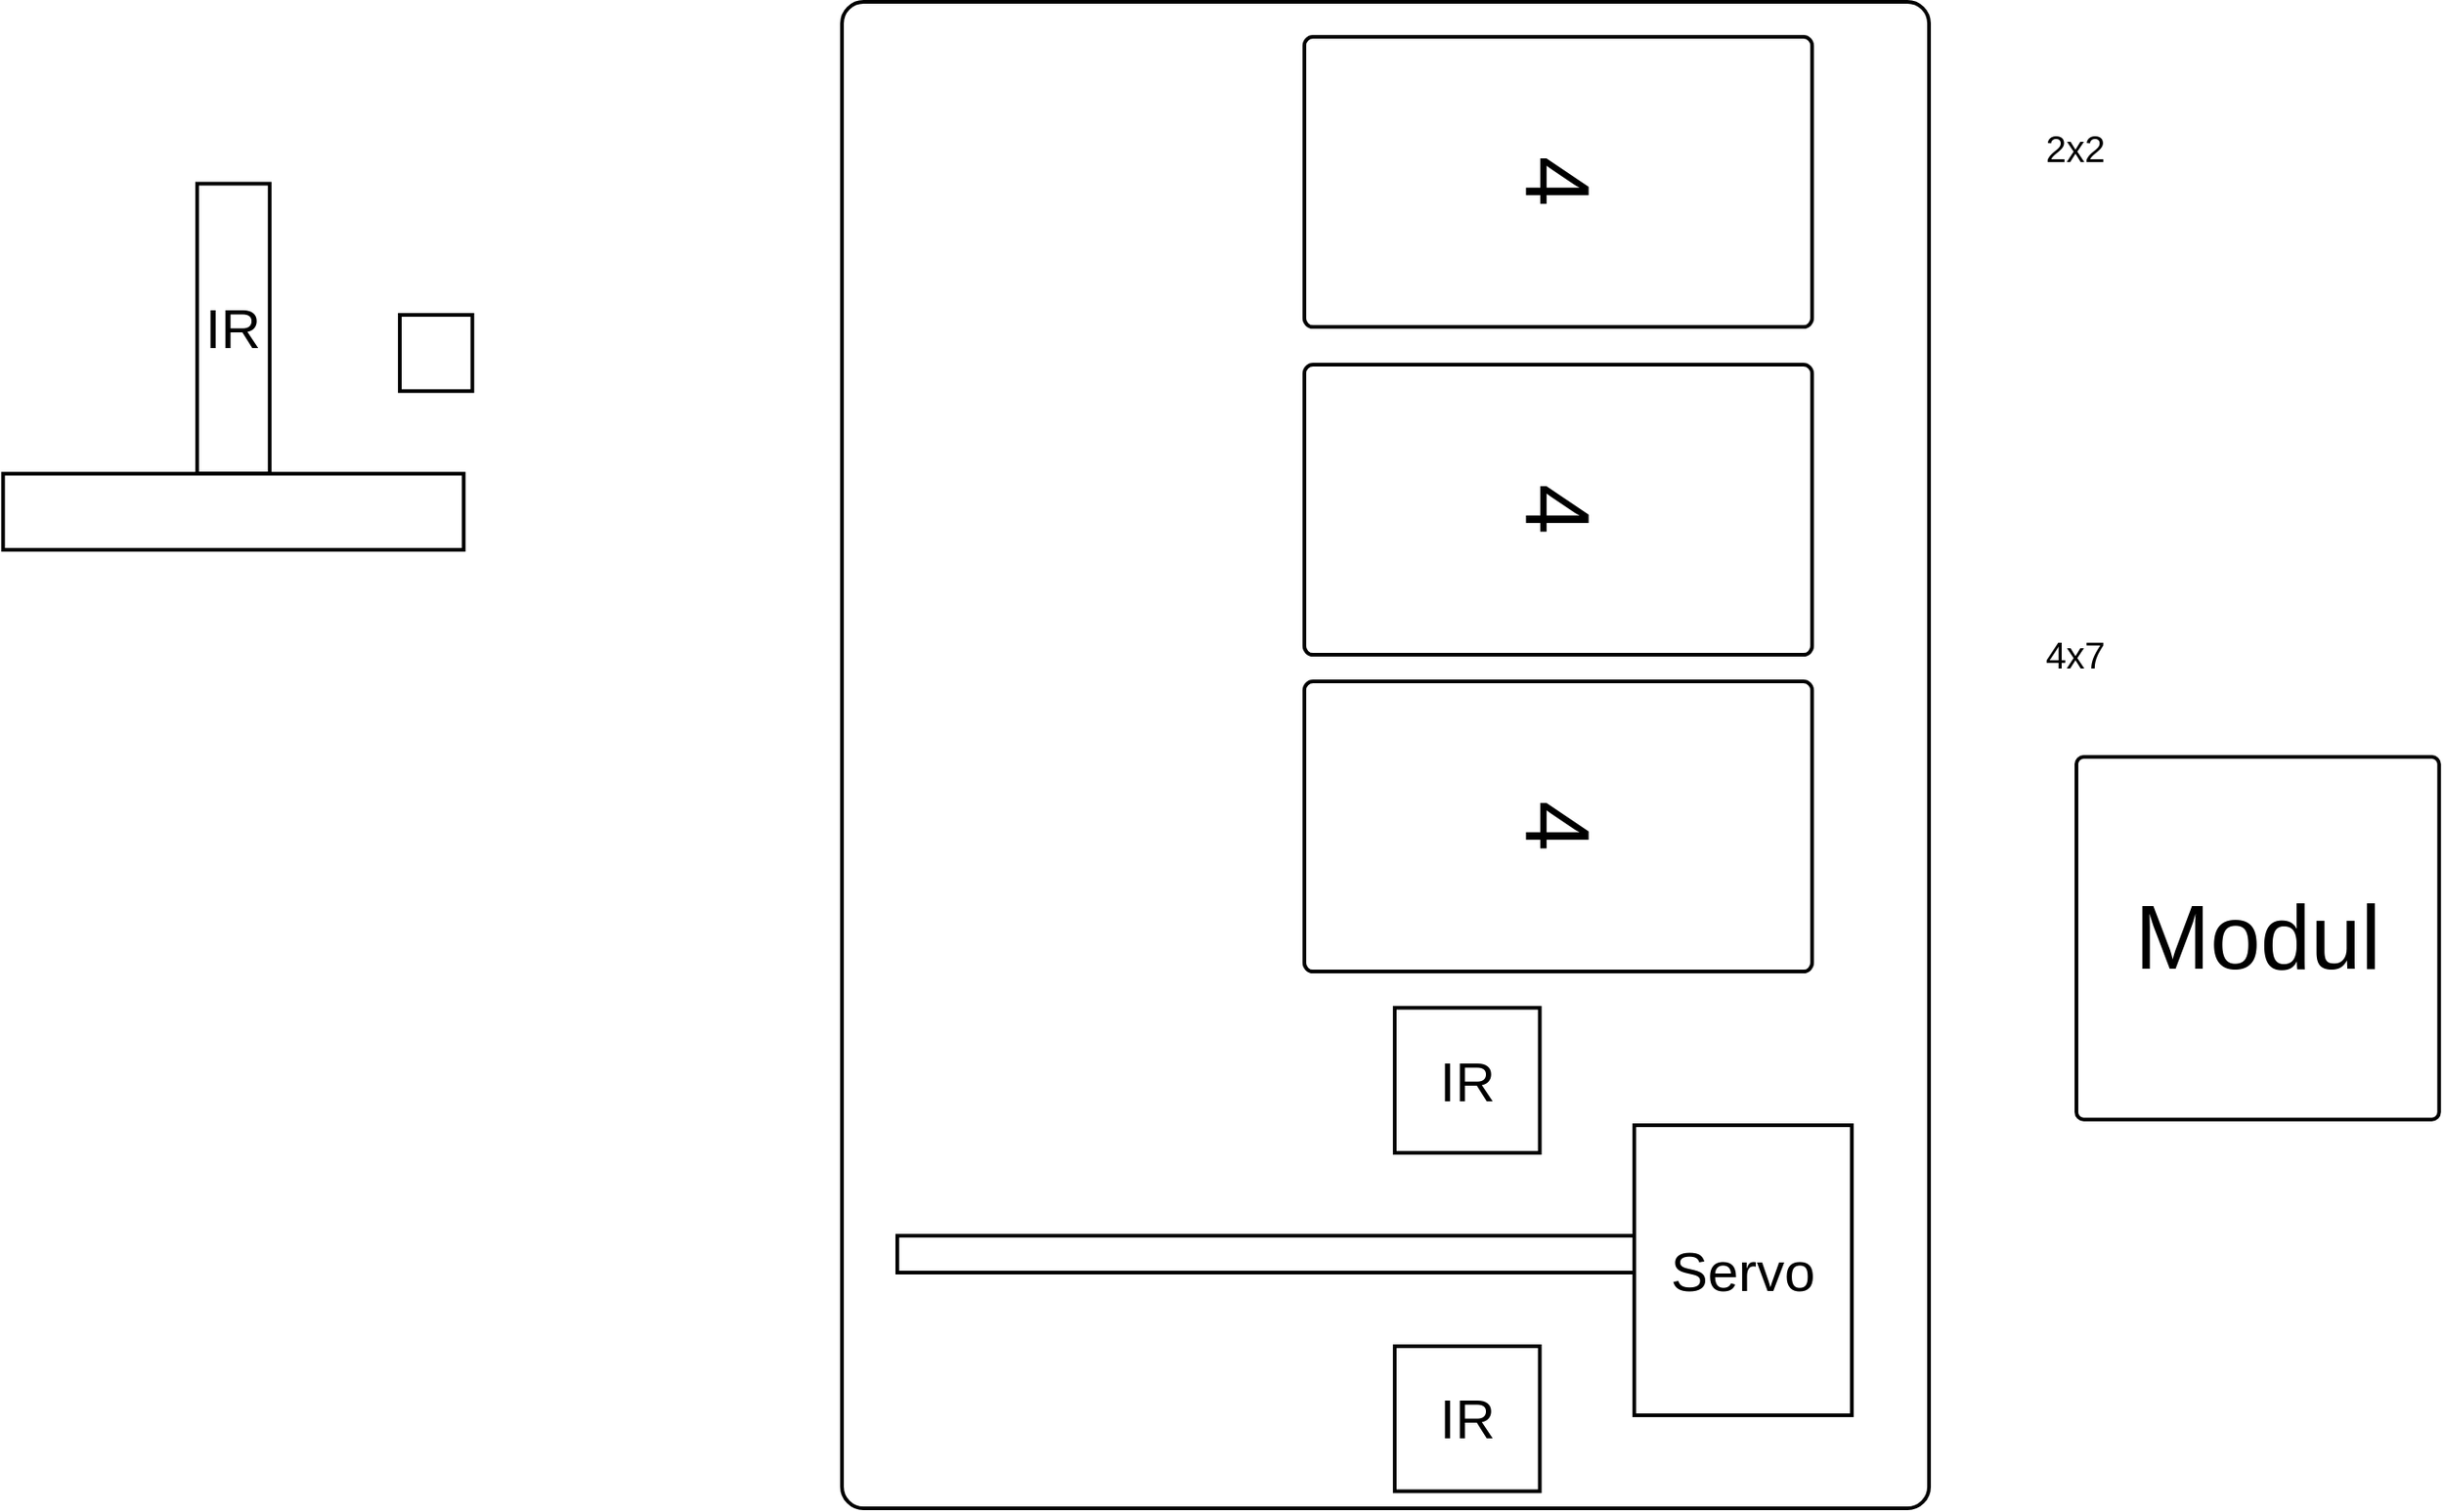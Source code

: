 <mxfile>
    <diagram id="qziTJ5_57RFXCWWp7c-v" name="Page-1">
        <mxGraphModel dx="1118" dy="1065" grid="1" gridSize="10" guides="1" tooltips="1" connect="1" arrows="1" fold="1" page="1" pageScale="1" pageWidth="583" pageHeight="827" math="0" shadow="0">
            <root>
                <mxCell id="0"/>
                <mxCell id="1" parent="0"/>
                <mxCell id="2" value="" style="rounded=1;whiteSpace=wrap;html=1;strokeWidth=2;arcSize=2;" parent="1" vertex="1">
                    <mxGeometry width="590" height="818" as="geometry"/>
                </mxCell>
                <mxCell id="14" value="Modul" style="rounded=1;whiteSpace=wrap;html=1;strokeWidth=2;fontSize=49;arcSize=2;" parent="1" vertex="1">
                    <mxGeometry x="670" y="410" width="196.85" height="196.85" as="geometry"/>
                </mxCell>
                <mxCell id="30" value="Servo" style="rounded=0;whiteSpace=wrap;html=1;strokeWidth=2;fontSize=30;" parent="1" vertex="1">
                    <mxGeometry x="430" y="610" width="118.11" height="157.48" as="geometry"/>
                </mxCell>
                <mxCell id="31" value="IR" style="rounded=0;whiteSpace=wrap;html=1;strokeWidth=2;fontSize=30;" parent="1" vertex="1">
                    <mxGeometry x="300.0" y="730" width="78.74" height="78.74" as="geometry"/>
                </mxCell>
                <mxCell id="32" value="" style="rounded=0;whiteSpace=wrap;html=1;strokeWidth=2;fontSize=30;" parent="1" vertex="1">
                    <mxGeometry x="30" y="670" width="400" height="20" as="geometry"/>
                </mxCell>
                <mxCell id="37" value="4" style="rounded=1;whiteSpace=wrap;html=1;strokeWidth=2;arcSize=3;fontSize=49;rotation=90;" vertex="1" parent="1">
                    <mxGeometry x="310" y="-40" width="157.48" height="275.59" as="geometry"/>
                </mxCell>
                <mxCell id="39" value="IR" style="rounded=0;whiteSpace=wrap;html=1;strokeWidth=2;fontSize=30;" vertex="1" parent="1">
                    <mxGeometry x="300.0" y="546.22" width="78.74" height="78.74" as="geometry"/>
                </mxCell>
                <mxCell id="41" value="&lt;font style=&quot;font-size: 20px;&quot;&gt;4x7&lt;/font&gt;" style="text;html=1;align=center;verticalAlign=middle;resizable=0;points=[];autosize=1;strokeColor=none;fillColor=none;" vertex="1" parent="1">
                    <mxGeometry x="638.74" y="334.33" width="60" height="40" as="geometry"/>
                </mxCell>
                <mxCell id="42" value="&lt;font style=&quot;font-size: 20px;&quot;&gt;2x2&lt;/font&gt;" style="text;html=1;align=center;verticalAlign=middle;resizable=0;points=[];autosize=1;strokeColor=none;fillColor=none;" vertex="1" parent="1">
                    <mxGeometry x="638.74" y="58.74" width="60" height="40" as="geometry"/>
                </mxCell>
                <mxCell id="43" value="4" style="rounded=1;whiteSpace=wrap;html=1;strokeWidth=2;arcSize=3;fontSize=49;rotation=90;" vertex="1" parent="1">
                    <mxGeometry x="310" y="138" width="157.48" height="275.59" as="geometry"/>
                </mxCell>
                <mxCell id="44" value="4" style="rounded=1;whiteSpace=wrap;html=1;strokeWidth=2;arcSize=3;fontSize=49;rotation=90;" vertex="1" parent="1">
                    <mxGeometry x="310" y="310" width="157.48" height="275.59" as="geometry"/>
                </mxCell>
                <mxCell id="49" value="IR" style="rounded=0;whiteSpace=wrap;html=1;strokeWidth=2;fontSize=30;rotation=0;" vertex="1" parent="1">
                    <mxGeometry x="-350" y="98.74" width="39.37" height="157.48" as="geometry"/>
                </mxCell>
                <mxCell id="50" value="" style="rounded=0;whiteSpace=wrap;html=1;strokeWidth=2;fontSize=30;rotation=0;" vertex="1" parent="1">
                    <mxGeometry x="-240" y="170.0" width="39.37" height="41.338" as="geometry"/>
                </mxCell>
                <mxCell id="52" value="" style="rounded=0;whiteSpace=wrap;html=1;strokeWidth=2;fontSize=30;rotation=0;" vertex="1" parent="1">
                    <mxGeometry x="-455.32" y="256.22" width="250" height="41.34" as="geometry"/>
                </mxCell>
            </root>
        </mxGraphModel>
    </diagram>
</mxfile>